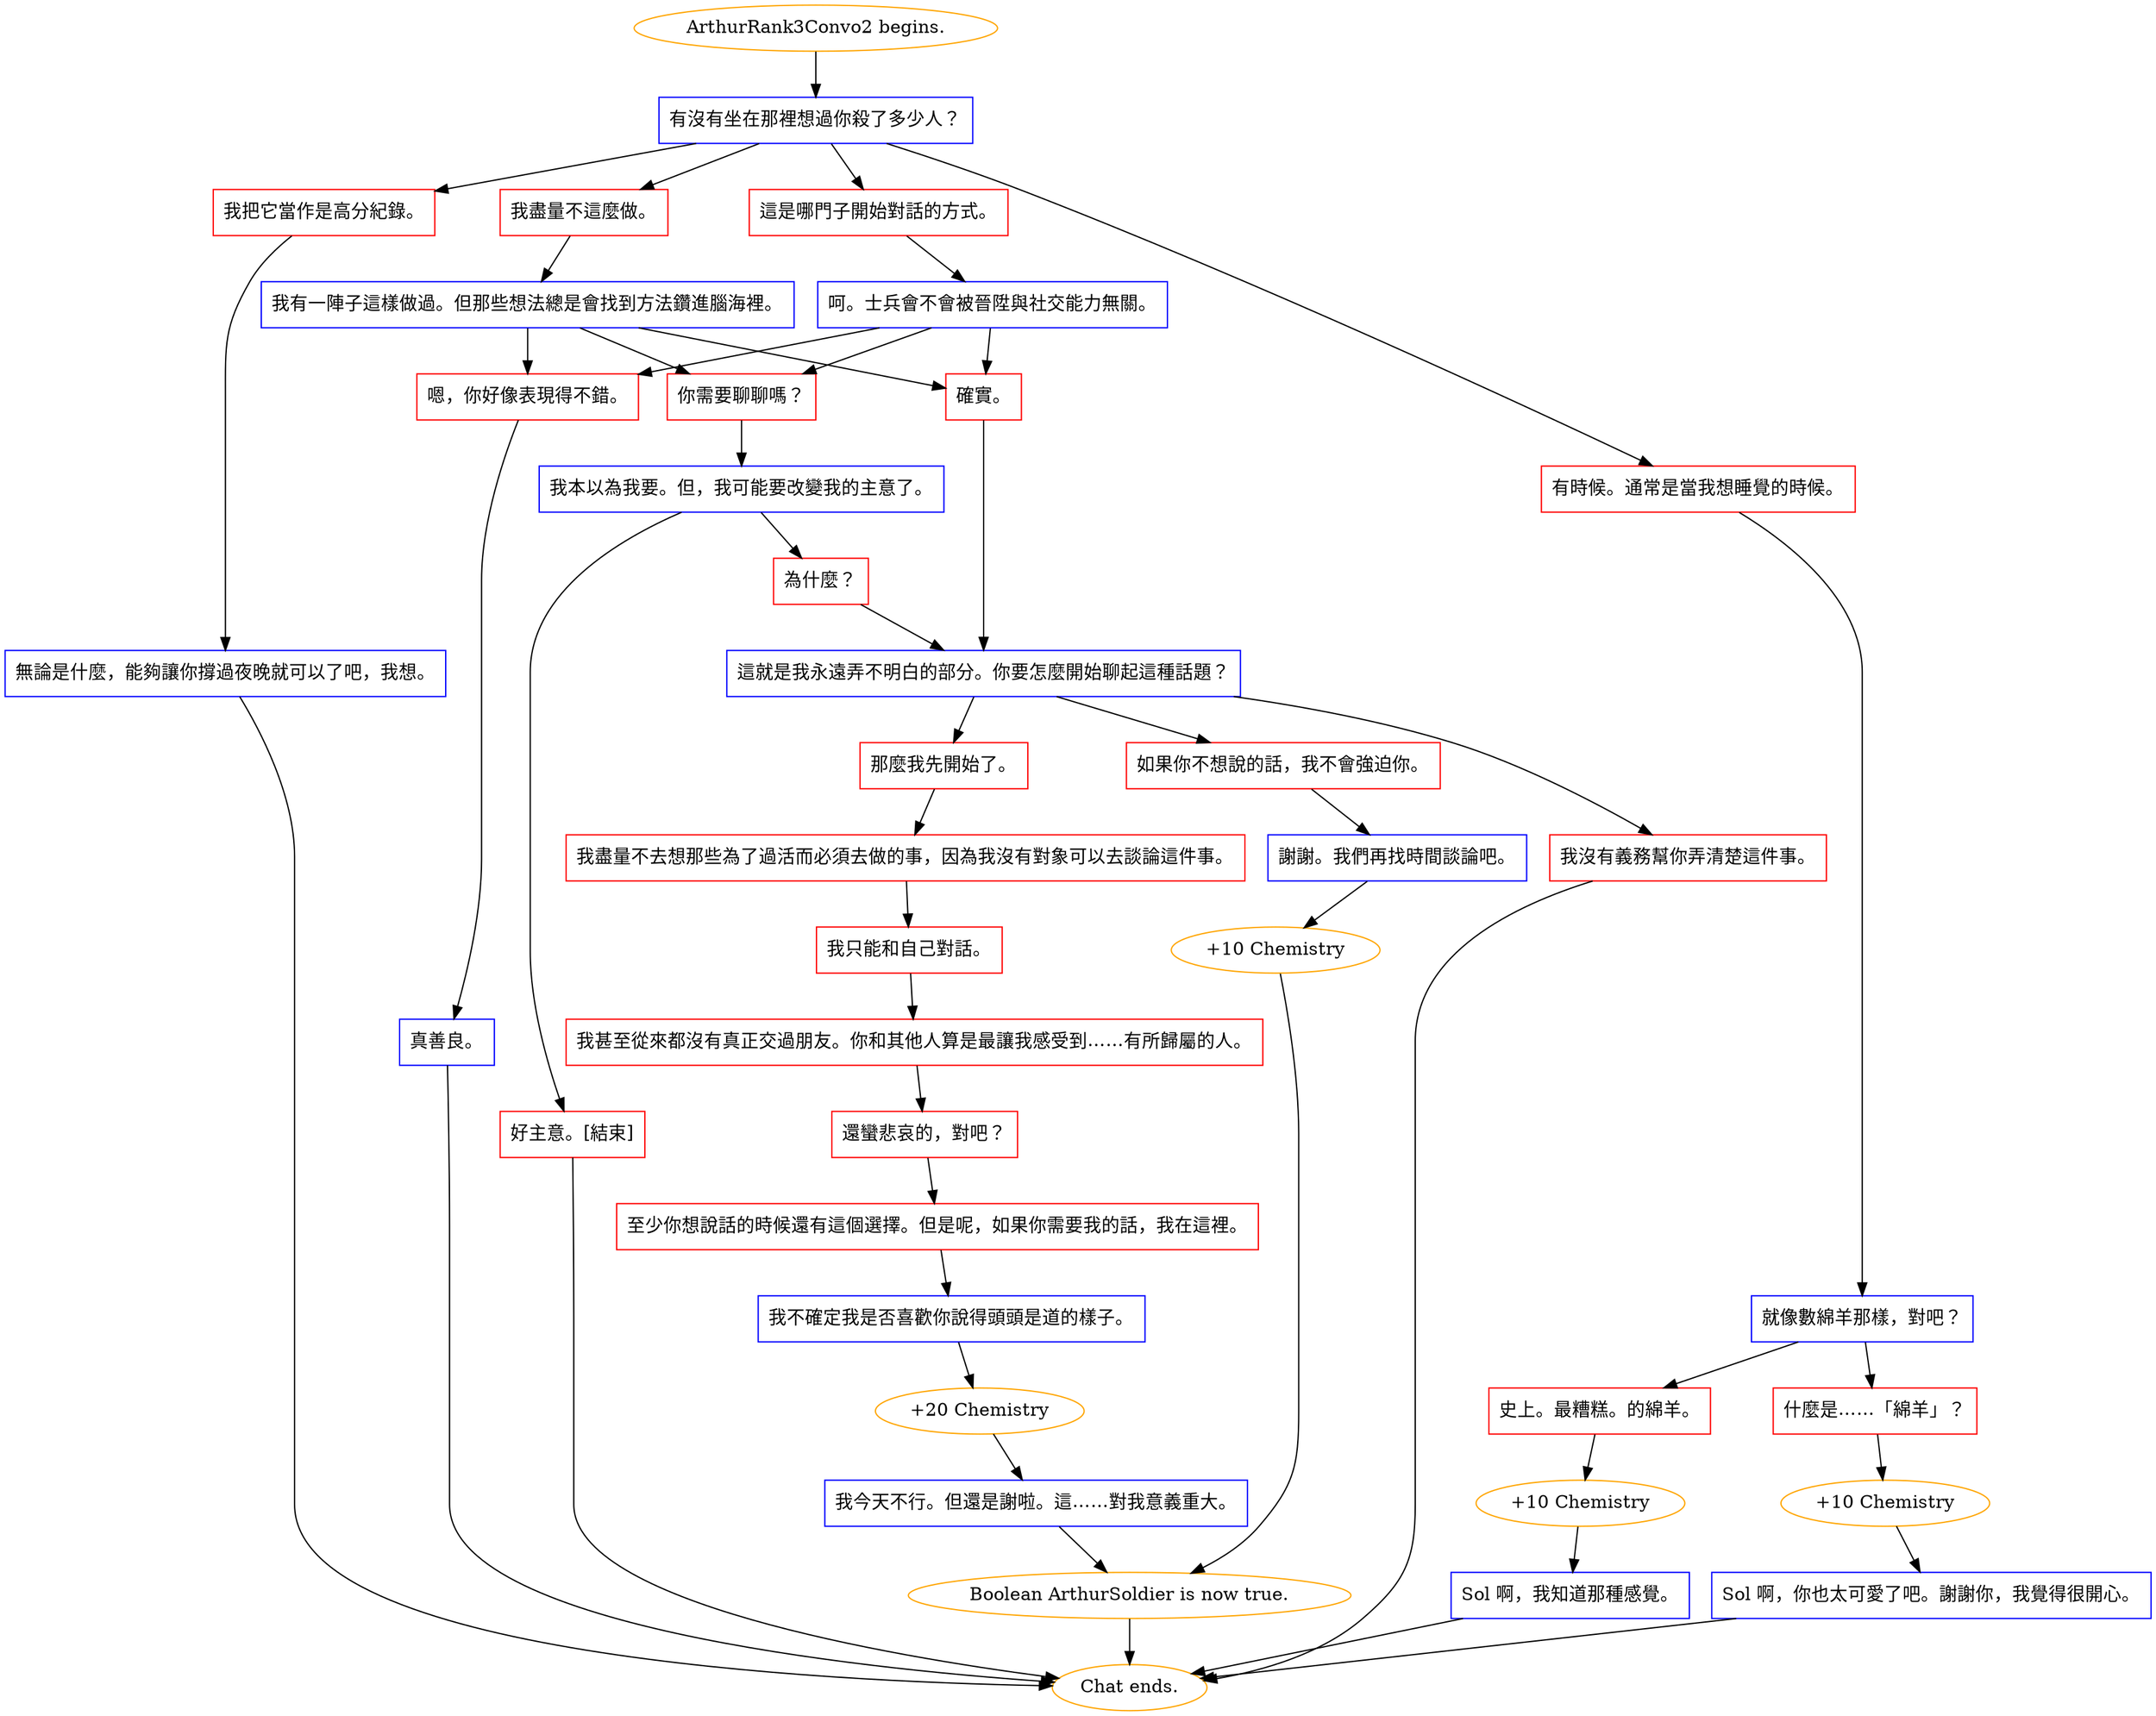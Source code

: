 digraph {
	"ArthurRank3Convo2 begins." [color=orange];
		"ArthurRank3Convo2 begins." -> j3224212423;
	j3224212423 [label="有沒有坐在那裡想過你殺了多少人？",shape=box,color=blue];
		j3224212423 -> j1681358077;
		j3224212423 -> j2229722743;
		j3224212423 -> j1608238406;
		j3224212423 -> j3005712706;
	j1681358077 [label="我盡量不這麼做。",shape=box,color=red];
		j1681358077 -> j770347236;
	j2229722743 [label="這是哪門子開始對話的方式。",shape=box,color=red];
		j2229722743 -> j854469762;
	j1608238406 [label="有時候。通常是當我想睡覺的時候。",shape=box,color=red];
		j1608238406 -> j2540735420;
	j3005712706 [label="我把它當作是高分紀錄。",shape=box,color=red];
		j3005712706 -> j1824011020;
	j770347236 [label="我有一陣子這樣做過。但那些想法總是會找到方法鑽進腦海裡。",shape=box,color=blue];
		j770347236 -> j535514324;
		j770347236 -> j2843308186;
		j770347236 -> j2747686122;
	j854469762 [label="呵。士兵會不會被晉陞與社交能力無關。",shape=box,color=blue];
		j854469762 -> j535514324;
		j854469762 -> j2843308186;
		j854469762 -> j2747686122;
	j2540735420 [label="就像數綿羊那樣，對吧？",shape=box,color=blue];
		j2540735420 -> j1994830998;
		j2540735420 -> j2756037926;
	j1824011020 [label="無論是什麼，能夠讓你撐過夜晚就可以了吧，我想。",shape=box,color=blue];
		j1824011020 -> "Chat ends.";
	j535514324 [label="你需要聊聊嗎？",shape=box,color=red];
		j535514324 -> j2377998629;
	j2843308186 [label="確實。",shape=box,color=red];
		j2843308186 -> j1163204879;
	j2747686122 [label="嗯，你好像表現得不錯。",shape=box,color=red];
		j2747686122 -> j2680574303;
	j1994830998 [label="史上。最糟糕。的綿羊。",shape=box,color=red];
		j1994830998 -> j252580297;
	j2756037926 [label="什麼是……「綿羊」？",shape=box,color=red];
		j2756037926 -> j3941958649;
	"Chat ends." [color=orange];
	j2377998629 [label="我本以為我要。但，我可能要改變我的主意了。",shape=box,color=blue];
		j2377998629 -> j1897329211;
		j2377998629 -> j64493654;
	j1163204879 [label="這就是我永遠弄不明白的部分。你要怎麼開始聊起這種話題？",shape=box,color=blue];
		j1163204879 -> j2514499547;
		j1163204879 -> j1046556832;
		j1163204879 -> j3753560222;
	j2680574303 [label="真善良。",shape=box,color=blue];
		j2680574303 -> "Chat ends.";
	j252580297 [label="+10 Chemistry",color=orange];
		j252580297 -> j4224247475;
	j3941958649 [label="+10 Chemistry",color=orange];
		j3941958649 -> j3676600789;
	j1897329211 [label="為什麼？",shape=box,color=red];
		j1897329211 -> j1163204879;
	j64493654 [label="好主意。[結束]",shape=box,color=red];
		j64493654 -> "Chat ends.";
	j2514499547 [label="如果你不想說的話，我不會強迫你。",shape=box,color=red];
		j2514499547 -> j3189960030;
	j1046556832 [label="那麼我先開始了。",shape=box,color=red];
		j1046556832 -> j1187249616;
	j3753560222 [label="我沒有義務幫你弄清楚這件事。",shape=box,color=red];
		j3753560222 -> "Chat ends.";
	j4224247475 [label="Sol 啊，我知道那種感覺。",shape=box,color=blue];
		j4224247475 -> "Chat ends.";
	j3676600789 [label="Sol 啊，你也太可愛了吧。謝謝你，我覺得很開心。",shape=box,color=blue];
		j3676600789 -> "Chat ends.";
	j3189960030 [label="謝謝。我們再找時間談論吧。",shape=box,color=blue];
		j3189960030 -> j3874352369;
	j1187249616 [label="我盡量不去想那些為了過活而必須去做的事，因為我沒有對象可以去談論這件事。",shape=box,color=red];
		j1187249616 -> j1213741936;
	j3874352369 [label="+10 Chemistry",color=orange];
		j3874352369 -> j1487843466;
	j1213741936 [label="我只能和自己對話。",shape=box,color=red];
		j1213741936 -> j1789397158;
	j1487843466 [label="Boolean ArthurSoldier is now true.",color=orange];
		j1487843466 -> "Chat ends.";
	j1789397158 [label="我甚至從來都沒有真正交過朋友。你和其他人算是最讓我感受到……有所歸屬的人。",shape=box,color=red];
		j1789397158 -> j2987390334;
	j2987390334 [label="還蠻悲哀的，對吧？",shape=box,color=red];
		j2987390334 -> j293262642;
	j293262642 [label="至少你想說話的時候還有這個選擇。但是呢，如果你需要我的話，我在這裡。",shape=box,color=red];
		j293262642 -> j2079390718;
	j2079390718 [label="我不確定我是否喜歡你說得頭頭是道的樣子。",shape=box,color=blue];
		j2079390718 -> j3401546537;
	j3401546537 [label="+20 Chemistry",color=orange];
		j3401546537 -> j3872506752;
	j3872506752 [label="我今天不行。但還是謝啦。這……對我意義重大。",shape=box,color=blue];
		j3872506752 -> j1487843466;
}